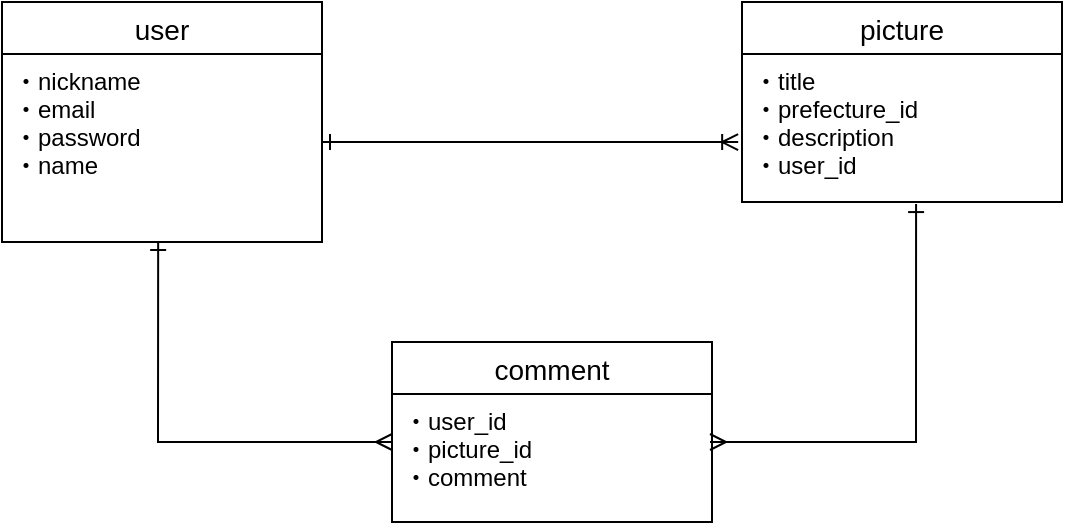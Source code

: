 <mxfile version="14.2.4" type="embed">
    <diagram id="6LR3ZjxMJzaBwk3_HMF4" name="ページ1">
        <mxGraphModel dx="728" dy="680" grid="1" gridSize="10" guides="1" tooltips="1" connect="1" arrows="1" fold="1" page="1" pageScale="1" pageWidth="850" pageHeight="1100" math="0" shadow="0">
            <root>
                <mxCell id="0"/>
                <mxCell id="1" parent="0"/>
                <mxCell id="2" value="user" style="swimlane;fontStyle=0;childLayout=stackLayout;horizontal=1;startSize=26;horizontalStack=0;resizeParent=1;resizeParentMax=0;resizeLast=0;collapsible=1;marginBottom=0;align=center;fontSize=14;" vertex="1" parent="1">
                    <mxGeometry x="70" y="160" width="160" height="120" as="geometry"/>
                </mxCell>
                <mxCell id="3" value="・nickname&#10;・email&#10;・password&#10;・name" style="text;strokeColor=none;fillColor=none;spacingLeft=4;spacingRight=4;overflow=hidden;rotatable=0;points=[[0,0.5],[1,0.5]];portConstraint=eastwest;fontSize=12;" vertex="1" parent="2">
                    <mxGeometry y="26" width="160" height="94" as="geometry"/>
                </mxCell>
                <mxCell id="6" value="picture" style="swimlane;fontStyle=0;childLayout=stackLayout;horizontal=1;startSize=26;horizontalStack=0;resizeParent=1;resizeParentMax=0;resizeLast=0;collapsible=1;marginBottom=0;align=center;fontSize=14;" vertex="1" parent="1">
                    <mxGeometry x="440" y="160" width="160" height="100" as="geometry"/>
                </mxCell>
                <mxCell id="7" value="・title&#10;・prefecture_id&#10;・description&#10;・user_id" style="text;strokeColor=none;fillColor=none;spacingLeft=4;spacingRight=4;overflow=hidden;rotatable=0;points=[[0,0.5],[1,0.5]];portConstraint=eastwest;fontSize=12;" vertex="1" parent="6">
                    <mxGeometry y="26" width="160" height="74" as="geometry"/>
                </mxCell>
                <mxCell id="10" value="comment" style="swimlane;fontStyle=0;childLayout=stackLayout;horizontal=1;startSize=26;horizontalStack=0;resizeParent=1;resizeParentMax=0;resizeLast=0;collapsible=1;marginBottom=0;align=center;fontSize=14;" vertex="1" parent="1">
                    <mxGeometry x="265" y="330" width="160" height="90" as="geometry"/>
                </mxCell>
                <mxCell id="19" value="・user_id&#10;・picture_id&#10;・comment" style="text;strokeColor=none;fillColor=none;spacingLeft=4;spacingRight=4;overflow=hidden;rotatable=0;points=[[0,0.5],[1,0.5]];portConstraint=eastwest;fontSize=12;" vertex="1" parent="10">
                    <mxGeometry y="26" width="160" height="64" as="geometry"/>
                </mxCell>
                <mxCell id="14" value="" style="edgeStyle=entityRelationEdgeStyle;fontSize=12;html=1;endArrow=ERoneToMany;entryX=-0.012;entryY=0.595;entryDx=0;entryDy=0;entryPerimeter=0;startArrow=ERone;startFill=0;" edge="1" parent="1" target="7">
                    <mxGeometry width="100" height="100" relative="1" as="geometry">
                        <mxPoint x="230" y="230" as="sourcePoint"/>
                        <mxPoint x="330" y="130" as="targetPoint"/>
                    </mxGeometry>
                </mxCell>
                <mxCell id="20" value="" style="endArrow=ERmany;html=1;rounded=0;exitX=0.488;exitY=1;exitDx=0;exitDy=0;exitPerimeter=0;endFill=0;startArrow=ERone;startFill=0;" edge="1" parent="1" source="3">
                    <mxGeometry relative="1" as="geometry">
                        <mxPoint x="105" y="380" as="sourcePoint"/>
                        <mxPoint x="265" y="380" as="targetPoint"/>
                        <Array as="points">
                            <mxPoint x="148" y="380"/>
                        </Array>
                    </mxGeometry>
                </mxCell>
                <mxCell id="22" value="" style="endArrow=ERone;html=1;rounded=0;entryX=0.544;entryY=1.014;entryDx=0;entryDy=0;entryPerimeter=0;startArrow=ERmany;startFill=0;endFill=0;" edge="1" parent="1" target="7">
                    <mxGeometry relative="1" as="geometry">
                        <mxPoint x="424" y="380" as="sourcePoint"/>
                        <mxPoint x="500" y="300" as="targetPoint"/>
                        <Array as="points">
                            <mxPoint x="527" y="380"/>
                        </Array>
                    </mxGeometry>
                </mxCell>
            </root>
        </mxGraphModel>
    </diagram>
</mxfile>